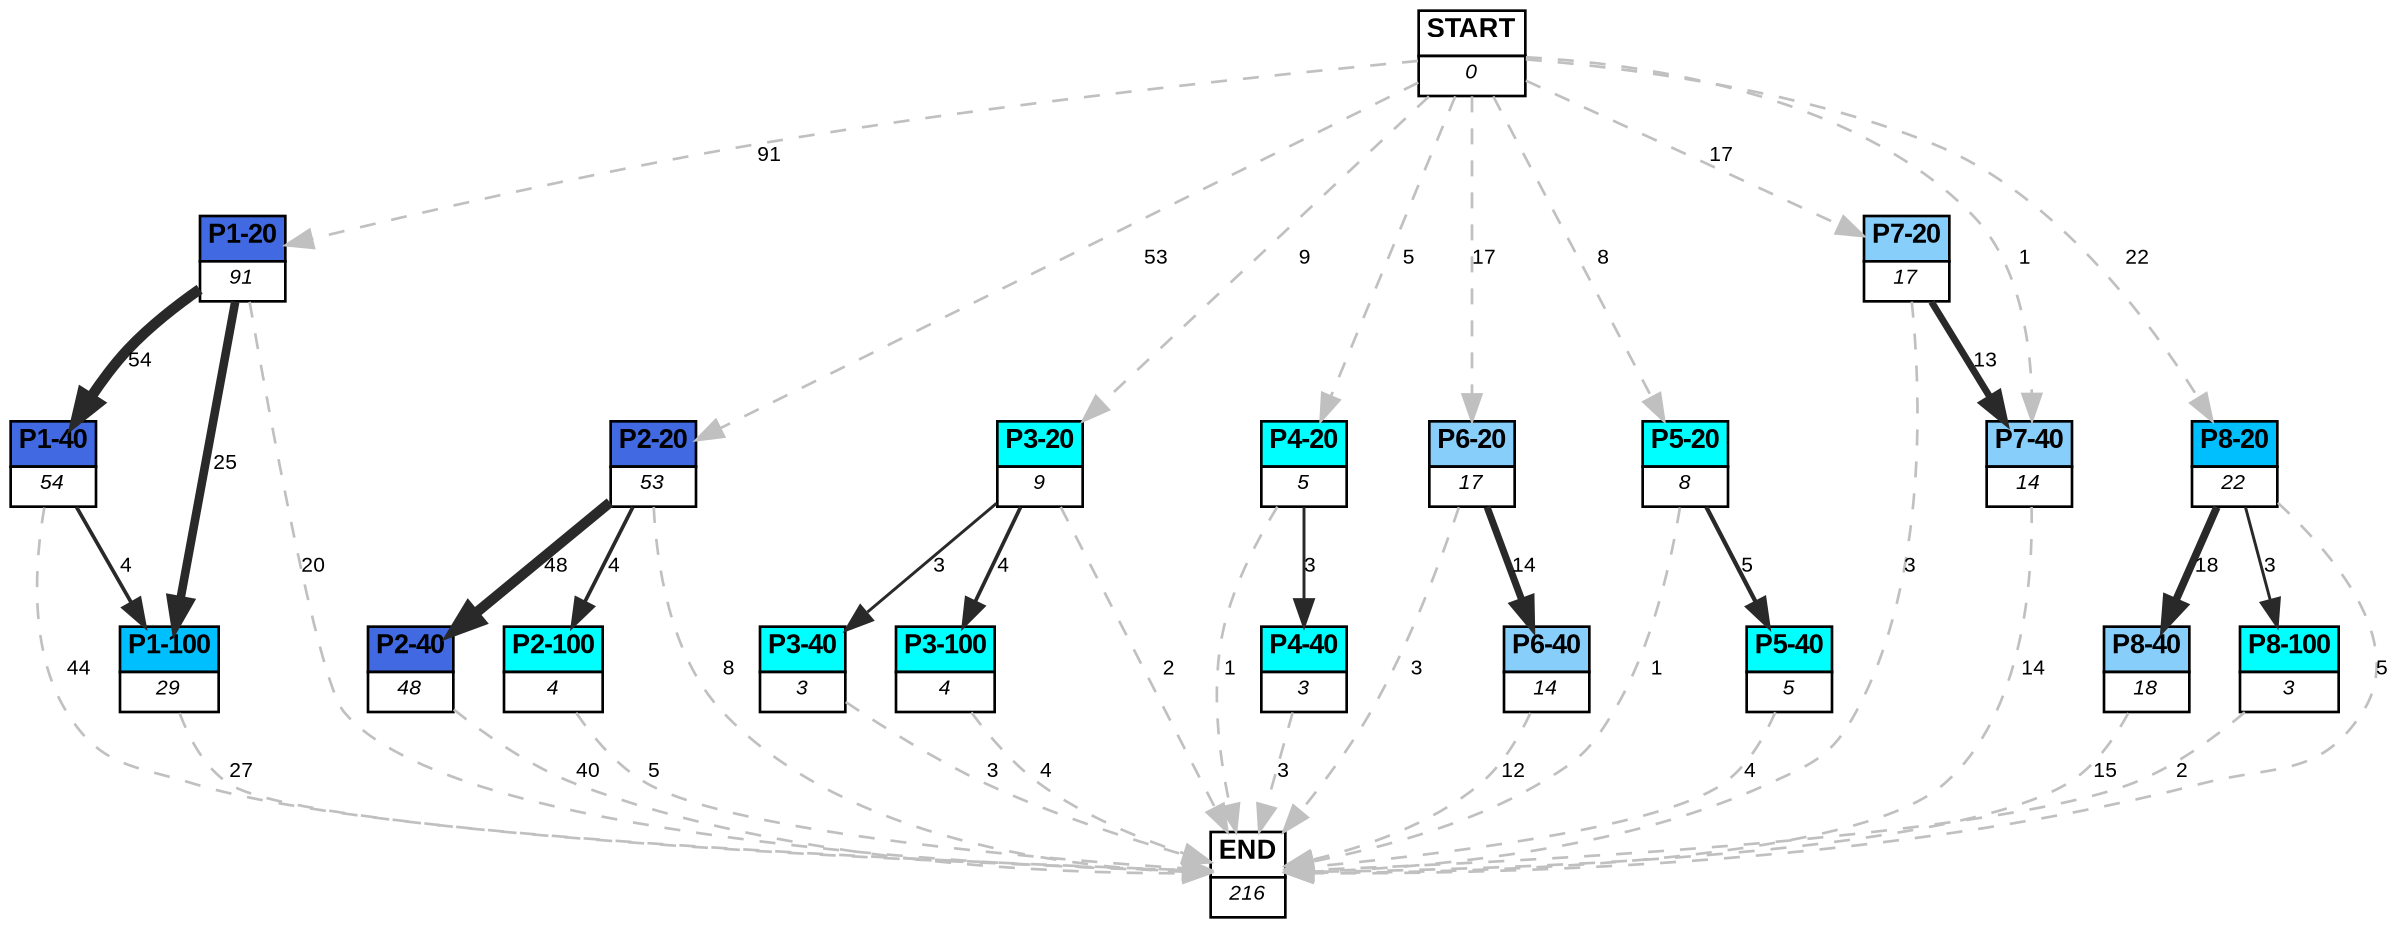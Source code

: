 digraph graphname {
	dpi = 150
	size="16,11!";
	margin = 0;
"P1-20" [shape=plain, label=<<table border="0" cellborder="1" cellspacing="0"><tr><td bgcolor="royalblue"><FONT face="Arial" POINT-SIZE="10"><b>P1-20</b></FONT></td></tr><tr><td bgcolor="white"><FONT face="Arial" POINT-SIZE="8"><i>91</i></FONT></td></tr></table>>]
"P1-40" [shape=plain, label=<<table border="0" cellborder="1" cellspacing="0"><tr><td bgcolor="royalblue"><FONT face="Arial" POINT-SIZE="10"><b>P1-40</b></FONT></td></tr><tr><td bgcolor="white"><FONT face="Arial" POINT-SIZE="8"><i>54</i></FONT></td></tr></table>>]
"P1-100" [shape=plain, label=<<table border="0" cellborder="1" cellspacing="0"><tr><td bgcolor="deepskyblue"><FONT face="Arial" POINT-SIZE="10"><b>P1-100</b></FONT></td></tr><tr><td bgcolor="white"><FONT face="Arial" POINT-SIZE="8"><i>29</i></FONT></td></tr></table>>]
"P2-20" [shape=plain, label=<<table border="0" cellborder="1" cellspacing="0"><tr><td bgcolor="royalblue"><FONT face="Arial" POINT-SIZE="10"><b>P2-20</b></FONT></td></tr><tr><td bgcolor="white"><FONT face="Arial" POINT-SIZE="8"><i>53</i></FONT></td></tr></table>>]
"P2-40" [shape=plain, label=<<table border="0" cellborder="1" cellspacing="0"><tr><td bgcolor="royalblue"><FONT face="Arial" POINT-SIZE="10"><b>P2-40</b></FONT></td></tr><tr><td bgcolor="white"><FONT face="Arial" POINT-SIZE="8"><i>48</i></FONT></td></tr></table>>]
"P3-20" [shape=plain, label=<<table border="0" cellborder="1" cellspacing="0"><tr><td bgcolor="aqua"><FONT face="Arial" POINT-SIZE="10"><b>P3-20</b></FONT></td></tr><tr><td bgcolor="white"><FONT face="Arial" POINT-SIZE="8"><i>9</i></FONT></td></tr></table>>]
"P3-40" [shape=plain, label=<<table border="0" cellborder="1" cellspacing="0"><tr><td bgcolor="aqua"><FONT face="Arial" POINT-SIZE="10"><b>P3-40</b></FONT></td></tr><tr><td bgcolor="white"><FONT face="Arial" POINT-SIZE="8"><i>3</i></FONT></td></tr></table>>]
"P4-20" [shape=plain, label=<<table border="0" cellborder="1" cellspacing="0"><tr><td bgcolor="aqua"><FONT face="Arial" POINT-SIZE="10"><b>P4-20</b></FONT></td></tr><tr><td bgcolor="white"><FONT face="Arial" POINT-SIZE="8"><i>5</i></FONT></td></tr></table>>]
"P4-40" [shape=plain, label=<<table border="0" cellborder="1" cellspacing="0"><tr><td bgcolor="aqua"><FONT face="Arial" POINT-SIZE="10"><b>P4-40</b></FONT></td></tr><tr><td bgcolor="white"><FONT face="Arial" POINT-SIZE="8"><i>3</i></FONT></td></tr></table>>]
"P2-100" [shape=plain, label=<<table border="0" cellborder="1" cellspacing="0"><tr><td bgcolor="aqua"><FONT face="Arial" POINT-SIZE="10"><b>P2-100</b></FONT></td></tr><tr><td bgcolor="white"><FONT face="Arial" POINT-SIZE="8"><i>4</i></FONT></td></tr></table>>]
"P6-20" [shape=plain, label=<<table border="0" cellborder="1" cellspacing="0"><tr><td bgcolor="lightskyblue"><FONT face="Arial" POINT-SIZE="10"><b>P6-20</b></FONT></td></tr><tr><td bgcolor="white"><FONT face="Arial" POINT-SIZE="8"><i>17</i></FONT></td></tr></table>>]
"P6-40" [shape=plain, label=<<table border="0" cellborder="1" cellspacing="0"><tr><td bgcolor="lightskyblue"><FONT face="Arial" POINT-SIZE="10"><b>P6-40</b></FONT></td></tr><tr><td bgcolor="white"><FONT face="Arial" POINT-SIZE="8"><i>14</i></FONT></td></tr></table>>]
"P5-20" [shape=plain, label=<<table border="0" cellborder="1" cellspacing="0"><tr><td bgcolor="aqua"><FONT face="Arial" POINT-SIZE="10"><b>P5-20</b></FONT></td></tr><tr><td bgcolor="white"><FONT face="Arial" POINT-SIZE="8"><i>8</i></FONT></td></tr></table>>]
"P5-40" [shape=plain, label=<<table border="0" cellborder="1" cellspacing="0"><tr><td bgcolor="aqua"><FONT face="Arial" POINT-SIZE="10"><b>P5-40</b></FONT></td></tr><tr><td bgcolor="white"><FONT face="Arial" POINT-SIZE="8"><i>5</i></FONT></td></tr></table>>]
"P3-100" [shape=plain, label=<<table border="0" cellborder="1" cellspacing="0"><tr><td bgcolor="aqua"><FONT face="Arial" POINT-SIZE="10"><b>P3-100</b></FONT></td></tr><tr><td bgcolor="white"><FONT face="Arial" POINT-SIZE="8"><i>4</i></FONT></td></tr></table>>]
"P7-20" [shape=plain, label=<<table border="0" cellborder="1" cellspacing="0"><tr><td bgcolor="lightskyblue"><FONT face="Arial" POINT-SIZE="10"><b>P7-20</b></FONT></td></tr><tr><td bgcolor="white"><FONT face="Arial" POINT-SIZE="8"><i>17</i></FONT></td></tr></table>>]
"P7-40" [shape=plain, label=<<table border="0" cellborder="1" cellspacing="0"><tr><td bgcolor="lightskyblue"><FONT face="Arial" POINT-SIZE="10"><b>P7-40</b></FONT></td></tr><tr><td bgcolor="white"><FONT face="Arial" POINT-SIZE="8"><i>14</i></FONT></td></tr></table>>]
"P8-20" [shape=plain, label=<<table border="0" cellborder="1" cellspacing="0"><tr><td bgcolor="deepskyblue"><FONT face="Arial" POINT-SIZE="10"><b>P8-20</b></FONT></td></tr><tr><td bgcolor="white"><FONT face="Arial" POINT-SIZE="8"><i>22</i></FONT></td></tr></table>>]
"P8-40" [shape=plain, label=<<table border="0" cellborder="1" cellspacing="0"><tr><td bgcolor="lightskyblue"><FONT face="Arial" POINT-SIZE="10"><b>P8-40</b></FONT></td></tr><tr><td bgcolor="white"><FONT face="Arial" POINT-SIZE="8"><i>18</i></FONT></td></tr></table>>]
"P8-100" [shape=plain, label=<<table border="0" cellborder="1" cellspacing="0"><tr><td bgcolor="aqua"><FONT face="Arial" POINT-SIZE="10"><b>P8-100</b></FONT></td></tr><tr><td bgcolor="white"><FONT face="Arial" POINT-SIZE="8"><i>3</i></FONT></td></tr></table>>]
"START" [shape=plain, label=<<table border="0" cellborder="1" cellspacing="0"><tr><td bgcolor="white"><FONT face="Arial" POINT-SIZE="10"><b>START</b></FONT></td></tr><tr><td bgcolor="white"><FONT face="Arial" POINT-SIZE="8"><i>0</i></FONT></td></tr></table>>]
"END" [shape=plain, label=<<table border="0" cellborder="1" cellspacing="0"><tr><td bgcolor="white"><FONT face="Arial" POINT-SIZE="10"><b>END</b></FONT></td></tr><tr><td bgcolor="white"><FONT face="Arial" POINT-SIZE="8"><i>216</i></FONT></td></tr></table>>]
"P1-20" -> "P1-40" [ color=grey16 penwidth = "3.9889840465642745"label ="54" labelfloat=false fontname="Arial" fontsize=8]
"P1-20" -> "P1-100" [ color=grey16 penwidth = "3.2188758248682006"label ="25" labelfloat=false fontname="Arial" fontsize=8]
"P1-20" -> "END" [ style = dashed color=grey label ="20" labelfloat=false fontname="Arial" fontsize=8]
"P1-40" -> "P1-100" [ color=grey16 penwidth = "1.3862943611198906"label ="4" labelfloat=false fontname="Arial" fontsize=8]
"P1-40" -> "END" [ style = dashed color=grey label ="44" labelfloat=false fontname="Arial" fontsize=8]
"P1-100" -> "END" [ style = dashed color=grey label ="27" labelfloat=false fontname="Arial" fontsize=8]
"P2-20" -> "P2-40" [ color=grey16 penwidth = "3.871201010907891"label ="48" labelfloat=false fontname="Arial" fontsize=8]
"P2-20" -> "P2-100" [ color=grey16 penwidth = "1.3862943611198906"label ="4" labelfloat=false fontname="Arial" fontsize=8]
"P2-20" -> "END" [ style = dashed color=grey label ="8" labelfloat=false fontname="Arial" fontsize=8]
"P2-40" -> "END" [ style = dashed color=grey label ="40" labelfloat=false fontname="Arial" fontsize=8]
"P3-20" -> "P3-40" [ color=grey16 penwidth = "1.0986122886681098"label ="3" labelfloat=false fontname="Arial" fontsize=8]
"P3-20" -> "P3-100" [ color=grey16 penwidth = "1.3862943611198906"label ="4" labelfloat=false fontname="Arial" fontsize=8]
"P3-20" -> "END" [ style = dashed color=grey label ="2" labelfloat=false fontname="Arial" fontsize=8]
"P3-40" -> "END" [ style = dashed color=grey label ="3" labelfloat=false fontname="Arial" fontsize=8]
"P4-20" -> "P4-40" [ color=grey16 penwidth = "1.0986122886681098"label ="3" labelfloat=false fontname="Arial" fontsize=8]
"P4-20" -> "END" [ style = dashed color=grey label ="1" labelfloat=false fontname="Arial" fontsize=8]
"P4-40" -> "END" [ style = dashed color=grey label ="3" labelfloat=false fontname="Arial" fontsize=8]
"P2-100" -> "END" [ style = dashed color=grey label ="5" labelfloat=false fontname="Arial" fontsize=8]
"P6-20" -> "P6-40" [ color=grey16 penwidth = "2.6390573296152584"label ="14" labelfloat=false fontname="Arial" fontsize=8]
"P6-20" -> "END" [ style = dashed color=grey label ="3" labelfloat=false fontname="Arial" fontsize=8]
"P6-40" -> "END" [ style = dashed color=grey label ="12" labelfloat=false fontname="Arial" fontsize=8]
"P5-20" -> "P5-40" [ color=grey16 penwidth = "1.6094379124341003"label ="5" labelfloat=false fontname="Arial" fontsize=8]
"P5-20" -> "END" [ style = dashed color=grey label ="1" labelfloat=false fontname="Arial" fontsize=8]
"P5-40" -> "END" [ style = dashed color=grey label ="4" labelfloat=false fontname="Arial" fontsize=8]
"P3-100" -> "END" [ style = dashed color=grey label ="4" labelfloat=false fontname="Arial" fontsize=8]
"P7-20" -> "P7-40" [ color=grey16 penwidth = "2.5649493574615367"label ="13" labelfloat=false fontname="Arial" fontsize=8]
"P7-20" -> "END" [ style = dashed color=grey label ="3" labelfloat=false fontname="Arial" fontsize=8]
"P7-40" -> "END" [ style = dashed color=grey label ="14" labelfloat=false fontname="Arial" fontsize=8]
"P8-20" -> "P8-40" [ color=grey16 penwidth = "2.8903717578961645"label ="18" labelfloat=false fontname="Arial" fontsize=8]
"P8-20" -> "P8-100" [ color=grey16 penwidth = "1.0986122886681098"label ="3" labelfloat=false fontname="Arial" fontsize=8]
"P8-20" -> "END" [ style = dashed color=grey label ="5" labelfloat=false fontname="Arial" fontsize=8]
"P8-40" -> "END" [ style = dashed color=grey label ="15" labelfloat=false fontname="Arial" fontsize=8]
"P8-100" -> "END" [ style = dashed color=grey label ="2" labelfloat=false fontname="Arial" fontsize=8]
"START" -> "P1-20" [ style = dashed color=grey label ="91" labelfloat=false fontname="Arial" fontsize=8]
"START" -> "P2-20" [ style = dashed color=grey label ="53" labelfloat=false fontname="Arial" fontsize=8]
"START" -> "P3-20" [ style = dashed color=grey label ="9" labelfloat=false fontname="Arial" fontsize=8]
"START" -> "P4-20" [ style = dashed color=grey label ="5" labelfloat=false fontname="Arial" fontsize=8]
"START" -> "P6-20" [ style = dashed color=grey label ="17" labelfloat=false fontname="Arial" fontsize=8]
"START" -> "P5-20" [ style = dashed color=grey label ="8" labelfloat=false fontname="Arial" fontsize=8]
"START" -> "P7-20" [ style = dashed color=grey label ="17" labelfloat=false fontname="Arial" fontsize=8]
"START" -> "P7-40" [ style = dashed color=grey label ="1" labelfloat=false fontname="Arial" fontsize=8]
"START" -> "P8-20" [ style = dashed color=grey label ="22" labelfloat=false fontname="Arial" fontsize=8]
}